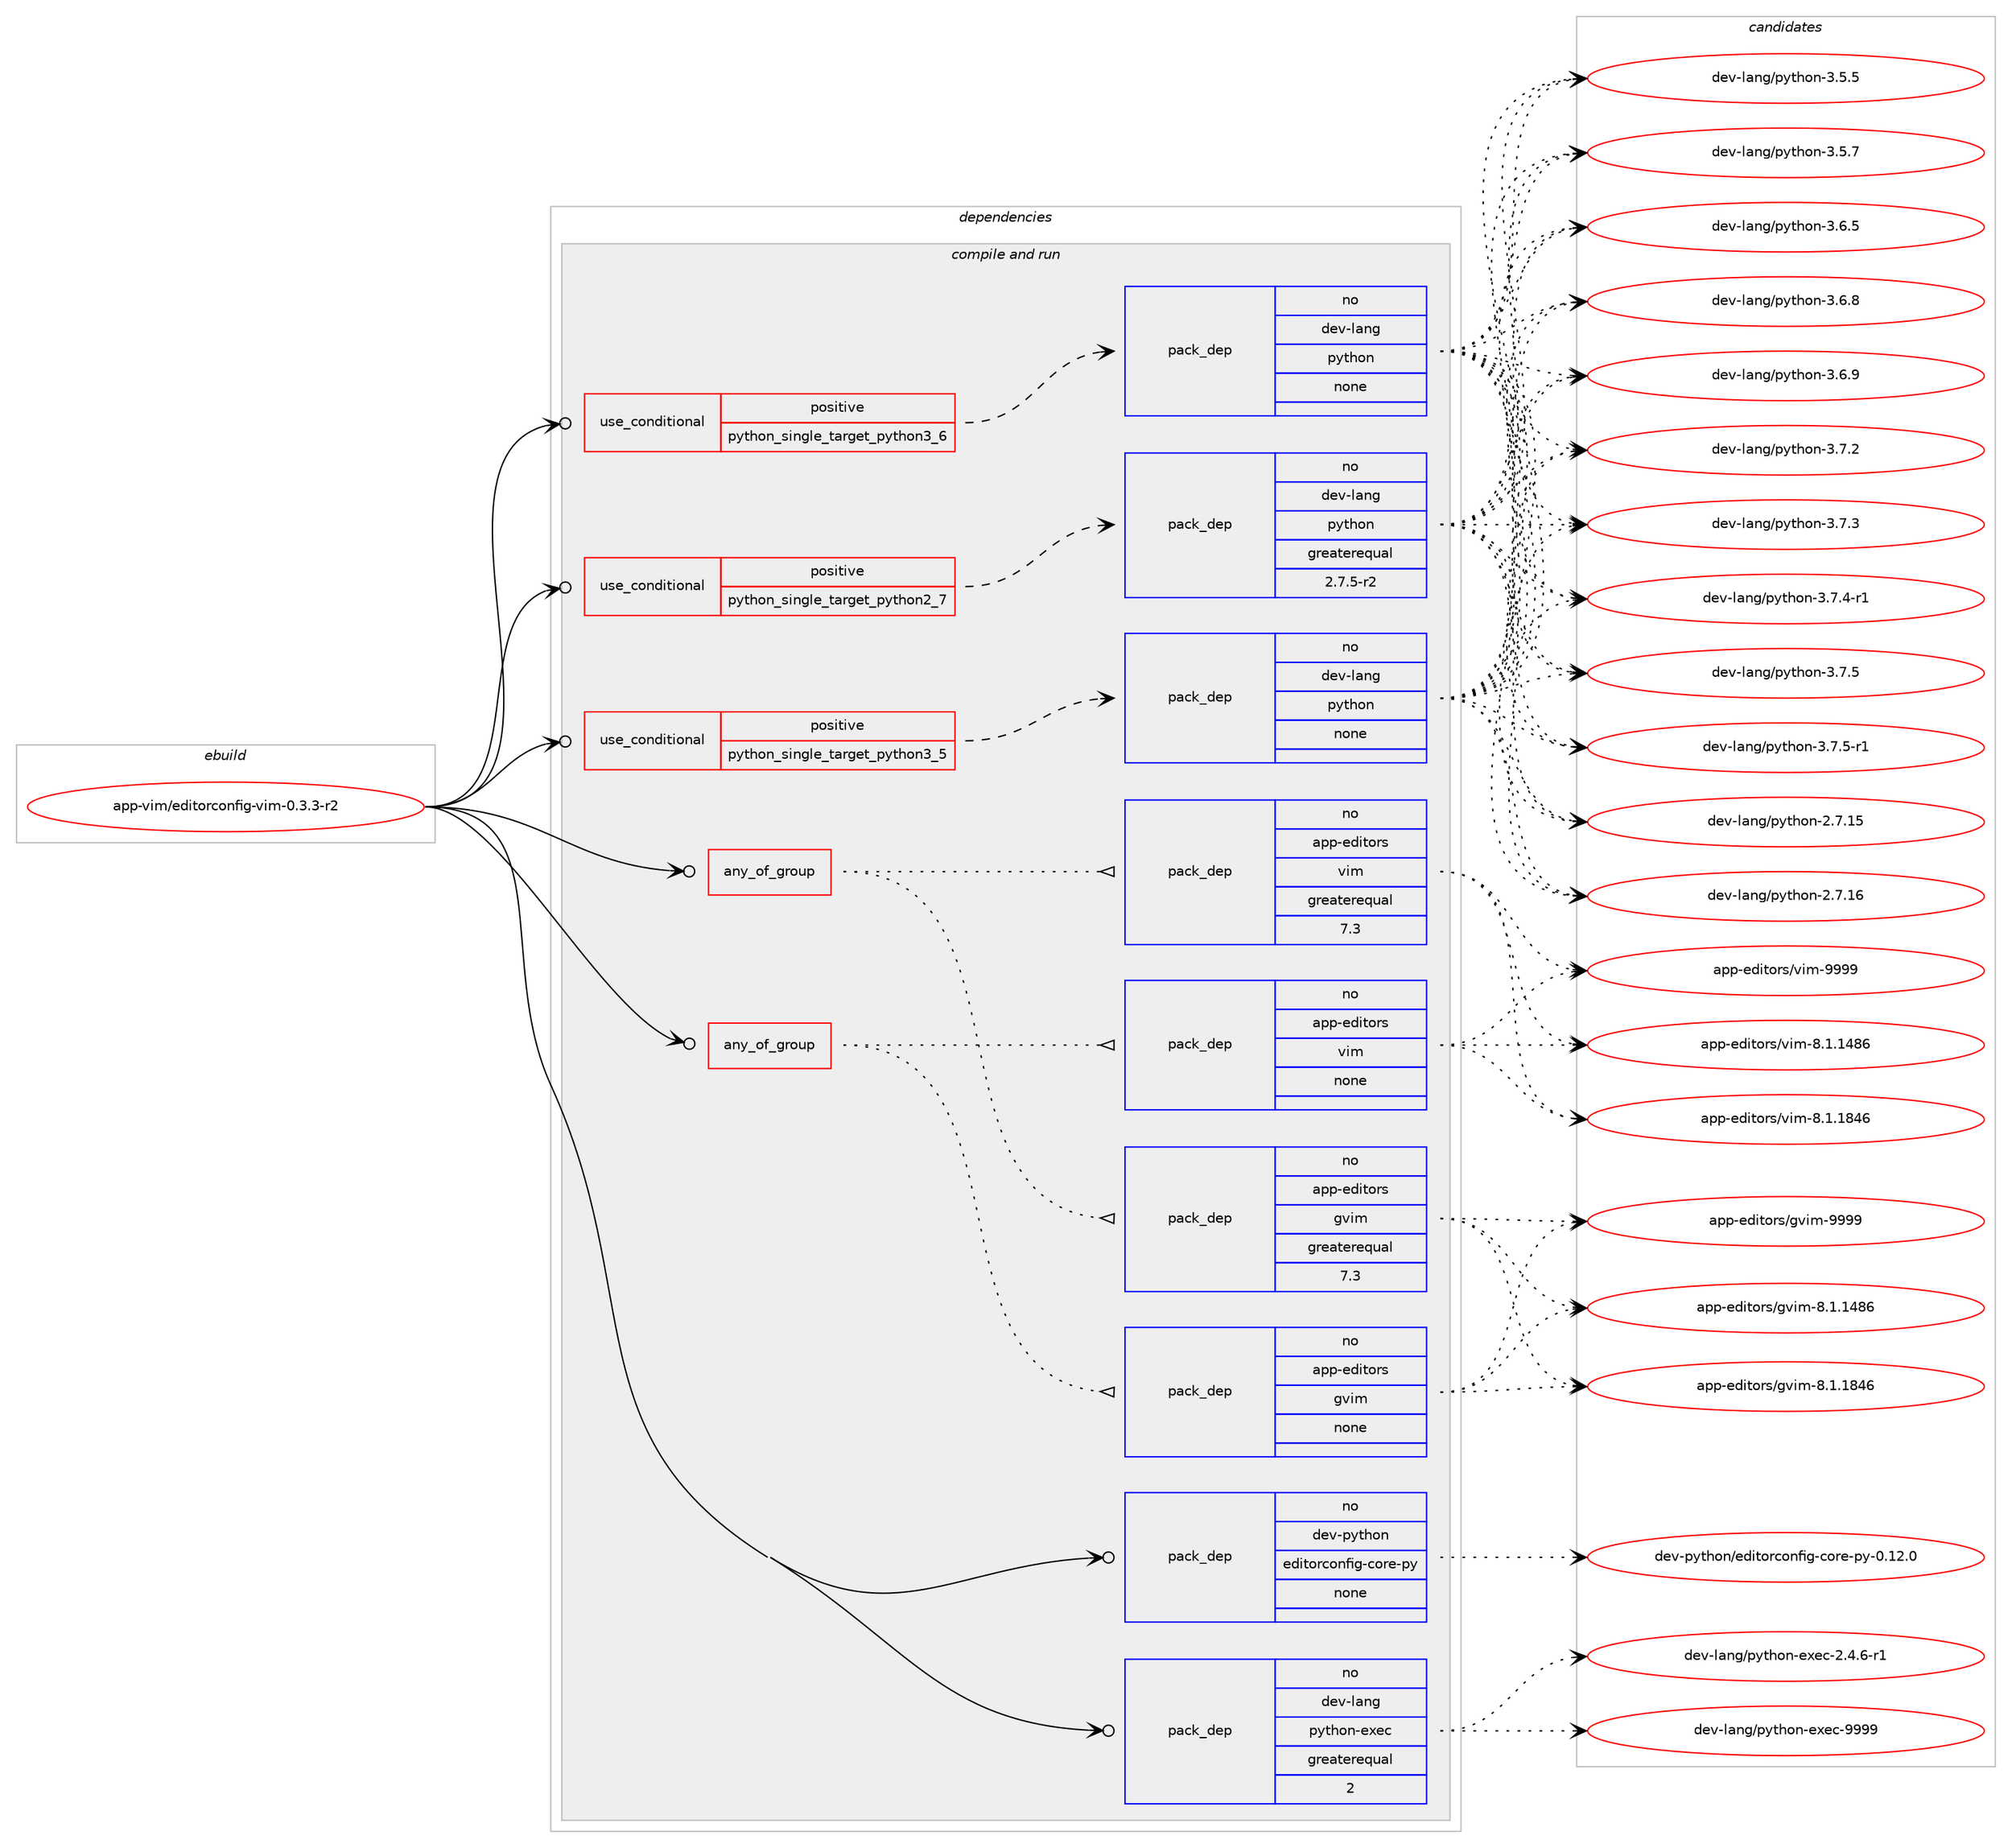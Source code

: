 digraph prolog {

# *************
# Graph options
# *************

newrank=true;
concentrate=true;
compound=true;
graph [rankdir=LR,fontname=Helvetica,fontsize=10,ranksep=1.5];#, ranksep=2.5, nodesep=0.2];
edge  [arrowhead=vee];
node  [fontname=Helvetica,fontsize=10];

# **********
# The ebuild
# **********

subgraph cluster_leftcol {
color=gray;
rank=same;
label=<<i>ebuild</i>>;
id [label="app-vim/editorconfig-vim-0.3.3-r2", color=red, width=4, href="../app-vim/editorconfig-vim-0.3.3-r2.svg"];
}

# ****************
# The dependencies
# ****************

subgraph cluster_midcol {
color=gray;
label=<<i>dependencies</i>>;
subgraph cluster_compile {
fillcolor="#eeeeee";
style=filled;
label=<<i>compile</i>>;
}
subgraph cluster_compileandrun {
fillcolor="#eeeeee";
style=filled;
label=<<i>compile and run</i>>;
subgraph any9034 {
dependency513752 [label=<<TABLE BORDER="0" CELLBORDER="1" CELLSPACING="0" CELLPADDING="4"><TR><TD CELLPADDING="10">any_of_group</TD></TR></TABLE>>, shape=none, color=red];subgraph pack382192 {
dependency513753 [label=<<TABLE BORDER="0" CELLBORDER="1" CELLSPACING="0" CELLPADDING="4" WIDTH="220"><TR><TD ROWSPAN="6" CELLPADDING="30">pack_dep</TD></TR><TR><TD WIDTH="110">no</TD></TR><TR><TD>app-editors</TD></TR><TR><TD>vim</TD></TR><TR><TD>greaterequal</TD></TR><TR><TD>7.3</TD></TR></TABLE>>, shape=none, color=blue];
}
dependency513752:e -> dependency513753:w [weight=20,style="dotted",arrowhead="oinv"];
subgraph pack382193 {
dependency513754 [label=<<TABLE BORDER="0" CELLBORDER="1" CELLSPACING="0" CELLPADDING="4" WIDTH="220"><TR><TD ROWSPAN="6" CELLPADDING="30">pack_dep</TD></TR><TR><TD WIDTH="110">no</TD></TR><TR><TD>app-editors</TD></TR><TR><TD>gvim</TD></TR><TR><TD>greaterequal</TD></TR><TR><TD>7.3</TD></TR></TABLE>>, shape=none, color=blue];
}
dependency513752:e -> dependency513754:w [weight=20,style="dotted",arrowhead="oinv"];
}
id:e -> dependency513752:w [weight=20,style="solid",arrowhead="odotvee"];
subgraph any9035 {
dependency513755 [label=<<TABLE BORDER="0" CELLBORDER="1" CELLSPACING="0" CELLPADDING="4"><TR><TD CELLPADDING="10">any_of_group</TD></TR></TABLE>>, shape=none, color=red];subgraph pack382194 {
dependency513756 [label=<<TABLE BORDER="0" CELLBORDER="1" CELLSPACING="0" CELLPADDING="4" WIDTH="220"><TR><TD ROWSPAN="6" CELLPADDING="30">pack_dep</TD></TR><TR><TD WIDTH="110">no</TD></TR><TR><TD>app-editors</TD></TR><TR><TD>vim</TD></TR><TR><TD>none</TD></TR><TR><TD></TD></TR></TABLE>>, shape=none, color=blue];
}
dependency513755:e -> dependency513756:w [weight=20,style="dotted",arrowhead="oinv"];
subgraph pack382195 {
dependency513757 [label=<<TABLE BORDER="0" CELLBORDER="1" CELLSPACING="0" CELLPADDING="4" WIDTH="220"><TR><TD ROWSPAN="6" CELLPADDING="30">pack_dep</TD></TR><TR><TD WIDTH="110">no</TD></TR><TR><TD>app-editors</TD></TR><TR><TD>gvim</TD></TR><TR><TD>none</TD></TR><TR><TD></TD></TR></TABLE>>, shape=none, color=blue];
}
dependency513755:e -> dependency513757:w [weight=20,style="dotted",arrowhead="oinv"];
}
id:e -> dependency513755:w [weight=20,style="solid",arrowhead="odotvee"];
subgraph cond122198 {
dependency513758 [label=<<TABLE BORDER="0" CELLBORDER="1" CELLSPACING="0" CELLPADDING="4"><TR><TD ROWSPAN="3" CELLPADDING="10">use_conditional</TD></TR><TR><TD>positive</TD></TR><TR><TD>python_single_target_python2_7</TD></TR></TABLE>>, shape=none, color=red];
subgraph pack382196 {
dependency513759 [label=<<TABLE BORDER="0" CELLBORDER="1" CELLSPACING="0" CELLPADDING="4" WIDTH="220"><TR><TD ROWSPAN="6" CELLPADDING="30">pack_dep</TD></TR><TR><TD WIDTH="110">no</TD></TR><TR><TD>dev-lang</TD></TR><TR><TD>python</TD></TR><TR><TD>greaterequal</TD></TR><TR><TD>2.7.5-r2</TD></TR></TABLE>>, shape=none, color=blue];
}
dependency513758:e -> dependency513759:w [weight=20,style="dashed",arrowhead="vee"];
}
id:e -> dependency513758:w [weight=20,style="solid",arrowhead="odotvee"];
subgraph cond122199 {
dependency513760 [label=<<TABLE BORDER="0" CELLBORDER="1" CELLSPACING="0" CELLPADDING="4"><TR><TD ROWSPAN="3" CELLPADDING="10">use_conditional</TD></TR><TR><TD>positive</TD></TR><TR><TD>python_single_target_python3_5</TD></TR></TABLE>>, shape=none, color=red];
subgraph pack382197 {
dependency513761 [label=<<TABLE BORDER="0" CELLBORDER="1" CELLSPACING="0" CELLPADDING="4" WIDTH="220"><TR><TD ROWSPAN="6" CELLPADDING="30">pack_dep</TD></TR><TR><TD WIDTH="110">no</TD></TR><TR><TD>dev-lang</TD></TR><TR><TD>python</TD></TR><TR><TD>none</TD></TR><TR><TD></TD></TR></TABLE>>, shape=none, color=blue];
}
dependency513760:e -> dependency513761:w [weight=20,style="dashed",arrowhead="vee"];
}
id:e -> dependency513760:w [weight=20,style="solid",arrowhead="odotvee"];
subgraph cond122200 {
dependency513762 [label=<<TABLE BORDER="0" CELLBORDER="1" CELLSPACING="0" CELLPADDING="4"><TR><TD ROWSPAN="3" CELLPADDING="10">use_conditional</TD></TR><TR><TD>positive</TD></TR><TR><TD>python_single_target_python3_6</TD></TR></TABLE>>, shape=none, color=red];
subgraph pack382198 {
dependency513763 [label=<<TABLE BORDER="0" CELLBORDER="1" CELLSPACING="0" CELLPADDING="4" WIDTH="220"><TR><TD ROWSPAN="6" CELLPADDING="30">pack_dep</TD></TR><TR><TD WIDTH="110">no</TD></TR><TR><TD>dev-lang</TD></TR><TR><TD>python</TD></TR><TR><TD>none</TD></TR><TR><TD></TD></TR></TABLE>>, shape=none, color=blue];
}
dependency513762:e -> dependency513763:w [weight=20,style="dashed",arrowhead="vee"];
}
id:e -> dependency513762:w [weight=20,style="solid",arrowhead="odotvee"];
subgraph pack382199 {
dependency513764 [label=<<TABLE BORDER="0" CELLBORDER="1" CELLSPACING="0" CELLPADDING="4" WIDTH="220"><TR><TD ROWSPAN="6" CELLPADDING="30">pack_dep</TD></TR><TR><TD WIDTH="110">no</TD></TR><TR><TD>dev-lang</TD></TR><TR><TD>python-exec</TD></TR><TR><TD>greaterequal</TD></TR><TR><TD>2</TD></TR></TABLE>>, shape=none, color=blue];
}
id:e -> dependency513764:w [weight=20,style="solid",arrowhead="odotvee"];
subgraph pack382200 {
dependency513765 [label=<<TABLE BORDER="0" CELLBORDER="1" CELLSPACING="0" CELLPADDING="4" WIDTH="220"><TR><TD ROWSPAN="6" CELLPADDING="30">pack_dep</TD></TR><TR><TD WIDTH="110">no</TD></TR><TR><TD>dev-python</TD></TR><TR><TD>editorconfig-core-py</TD></TR><TR><TD>none</TD></TR><TR><TD></TD></TR></TABLE>>, shape=none, color=blue];
}
id:e -> dependency513765:w [weight=20,style="solid",arrowhead="odotvee"];
}
subgraph cluster_run {
fillcolor="#eeeeee";
style=filled;
label=<<i>run</i>>;
}
}

# **************
# The candidates
# **************

subgraph cluster_choices {
rank=same;
color=gray;
label=<<i>candidates</i>>;

subgraph choice382192 {
color=black;
nodesep=1;
choice971121124510110010511611111411547118105109455646494649525654 [label="app-editors/vim-8.1.1486", color=red, width=4,href="../app-editors/vim-8.1.1486.svg"];
choice971121124510110010511611111411547118105109455646494649565254 [label="app-editors/vim-8.1.1846", color=red, width=4,href="../app-editors/vim-8.1.1846.svg"];
choice9711211245101100105116111114115471181051094557575757 [label="app-editors/vim-9999", color=red, width=4,href="../app-editors/vim-9999.svg"];
dependency513753:e -> choice971121124510110010511611111411547118105109455646494649525654:w [style=dotted,weight="100"];
dependency513753:e -> choice971121124510110010511611111411547118105109455646494649565254:w [style=dotted,weight="100"];
dependency513753:e -> choice9711211245101100105116111114115471181051094557575757:w [style=dotted,weight="100"];
}
subgraph choice382193 {
color=black;
nodesep=1;
choice971121124510110010511611111411547103118105109455646494649525654 [label="app-editors/gvim-8.1.1486", color=red, width=4,href="../app-editors/gvim-8.1.1486.svg"];
choice971121124510110010511611111411547103118105109455646494649565254 [label="app-editors/gvim-8.1.1846", color=red, width=4,href="../app-editors/gvim-8.1.1846.svg"];
choice9711211245101100105116111114115471031181051094557575757 [label="app-editors/gvim-9999", color=red, width=4,href="../app-editors/gvim-9999.svg"];
dependency513754:e -> choice971121124510110010511611111411547103118105109455646494649525654:w [style=dotted,weight="100"];
dependency513754:e -> choice971121124510110010511611111411547103118105109455646494649565254:w [style=dotted,weight="100"];
dependency513754:e -> choice9711211245101100105116111114115471031181051094557575757:w [style=dotted,weight="100"];
}
subgraph choice382194 {
color=black;
nodesep=1;
choice971121124510110010511611111411547118105109455646494649525654 [label="app-editors/vim-8.1.1486", color=red, width=4,href="../app-editors/vim-8.1.1486.svg"];
choice971121124510110010511611111411547118105109455646494649565254 [label="app-editors/vim-8.1.1846", color=red, width=4,href="../app-editors/vim-8.1.1846.svg"];
choice9711211245101100105116111114115471181051094557575757 [label="app-editors/vim-9999", color=red, width=4,href="../app-editors/vim-9999.svg"];
dependency513756:e -> choice971121124510110010511611111411547118105109455646494649525654:w [style=dotted,weight="100"];
dependency513756:e -> choice971121124510110010511611111411547118105109455646494649565254:w [style=dotted,weight="100"];
dependency513756:e -> choice9711211245101100105116111114115471181051094557575757:w [style=dotted,weight="100"];
}
subgraph choice382195 {
color=black;
nodesep=1;
choice971121124510110010511611111411547103118105109455646494649525654 [label="app-editors/gvim-8.1.1486", color=red, width=4,href="../app-editors/gvim-8.1.1486.svg"];
choice971121124510110010511611111411547103118105109455646494649565254 [label="app-editors/gvim-8.1.1846", color=red, width=4,href="../app-editors/gvim-8.1.1846.svg"];
choice9711211245101100105116111114115471031181051094557575757 [label="app-editors/gvim-9999", color=red, width=4,href="../app-editors/gvim-9999.svg"];
dependency513757:e -> choice971121124510110010511611111411547103118105109455646494649525654:w [style=dotted,weight="100"];
dependency513757:e -> choice971121124510110010511611111411547103118105109455646494649565254:w [style=dotted,weight="100"];
dependency513757:e -> choice9711211245101100105116111114115471031181051094557575757:w [style=dotted,weight="100"];
}
subgraph choice382196 {
color=black;
nodesep=1;
choice10010111845108971101034711212111610411111045504655464953 [label="dev-lang/python-2.7.15", color=red, width=4,href="../dev-lang/python-2.7.15.svg"];
choice10010111845108971101034711212111610411111045504655464954 [label="dev-lang/python-2.7.16", color=red, width=4,href="../dev-lang/python-2.7.16.svg"];
choice100101118451089711010347112121116104111110455146534653 [label="dev-lang/python-3.5.5", color=red, width=4,href="../dev-lang/python-3.5.5.svg"];
choice100101118451089711010347112121116104111110455146534655 [label="dev-lang/python-3.5.7", color=red, width=4,href="../dev-lang/python-3.5.7.svg"];
choice100101118451089711010347112121116104111110455146544653 [label="dev-lang/python-3.6.5", color=red, width=4,href="../dev-lang/python-3.6.5.svg"];
choice100101118451089711010347112121116104111110455146544656 [label="dev-lang/python-3.6.8", color=red, width=4,href="../dev-lang/python-3.6.8.svg"];
choice100101118451089711010347112121116104111110455146544657 [label="dev-lang/python-3.6.9", color=red, width=4,href="../dev-lang/python-3.6.9.svg"];
choice100101118451089711010347112121116104111110455146554650 [label="dev-lang/python-3.7.2", color=red, width=4,href="../dev-lang/python-3.7.2.svg"];
choice100101118451089711010347112121116104111110455146554651 [label="dev-lang/python-3.7.3", color=red, width=4,href="../dev-lang/python-3.7.3.svg"];
choice1001011184510897110103471121211161041111104551465546524511449 [label="dev-lang/python-3.7.4-r1", color=red, width=4,href="../dev-lang/python-3.7.4-r1.svg"];
choice100101118451089711010347112121116104111110455146554653 [label="dev-lang/python-3.7.5", color=red, width=4,href="../dev-lang/python-3.7.5.svg"];
choice1001011184510897110103471121211161041111104551465546534511449 [label="dev-lang/python-3.7.5-r1", color=red, width=4,href="../dev-lang/python-3.7.5-r1.svg"];
dependency513759:e -> choice10010111845108971101034711212111610411111045504655464953:w [style=dotted,weight="100"];
dependency513759:e -> choice10010111845108971101034711212111610411111045504655464954:w [style=dotted,weight="100"];
dependency513759:e -> choice100101118451089711010347112121116104111110455146534653:w [style=dotted,weight="100"];
dependency513759:e -> choice100101118451089711010347112121116104111110455146534655:w [style=dotted,weight="100"];
dependency513759:e -> choice100101118451089711010347112121116104111110455146544653:w [style=dotted,weight="100"];
dependency513759:e -> choice100101118451089711010347112121116104111110455146544656:w [style=dotted,weight="100"];
dependency513759:e -> choice100101118451089711010347112121116104111110455146544657:w [style=dotted,weight="100"];
dependency513759:e -> choice100101118451089711010347112121116104111110455146554650:w [style=dotted,weight="100"];
dependency513759:e -> choice100101118451089711010347112121116104111110455146554651:w [style=dotted,weight="100"];
dependency513759:e -> choice1001011184510897110103471121211161041111104551465546524511449:w [style=dotted,weight="100"];
dependency513759:e -> choice100101118451089711010347112121116104111110455146554653:w [style=dotted,weight="100"];
dependency513759:e -> choice1001011184510897110103471121211161041111104551465546534511449:w [style=dotted,weight="100"];
}
subgraph choice382197 {
color=black;
nodesep=1;
choice10010111845108971101034711212111610411111045504655464953 [label="dev-lang/python-2.7.15", color=red, width=4,href="../dev-lang/python-2.7.15.svg"];
choice10010111845108971101034711212111610411111045504655464954 [label="dev-lang/python-2.7.16", color=red, width=4,href="../dev-lang/python-2.7.16.svg"];
choice100101118451089711010347112121116104111110455146534653 [label="dev-lang/python-3.5.5", color=red, width=4,href="../dev-lang/python-3.5.5.svg"];
choice100101118451089711010347112121116104111110455146534655 [label="dev-lang/python-3.5.7", color=red, width=4,href="../dev-lang/python-3.5.7.svg"];
choice100101118451089711010347112121116104111110455146544653 [label="dev-lang/python-3.6.5", color=red, width=4,href="../dev-lang/python-3.6.5.svg"];
choice100101118451089711010347112121116104111110455146544656 [label="dev-lang/python-3.6.8", color=red, width=4,href="../dev-lang/python-3.6.8.svg"];
choice100101118451089711010347112121116104111110455146544657 [label="dev-lang/python-3.6.9", color=red, width=4,href="../dev-lang/python-3.6.9.svg"];
choice100101118451089711010347112121116104111110455146554650 [label="dev-lang/python-3.7.2", color=red, width=4,href="../dev-lang/python-3.7.2.svg"];
choice100101118451089711010347112121116104111110455146554651 [label="dev-lang/python-3.7.3", color=red, width=4,href="../dev-lang/python-3.7.3.svg"];
choice1001011184510897110103471121211161041111104551465546524511449 [label="dev-lang/python-3.7.4-r1", color=red, width=4,href="../dev-lang/python-3.7.4-r1.svg"];
choice100101118451089711010347112121116104111110455146554653 [label="dev-lang/python-3.7.5", color=red, width=4,href="../dev-lang/python-3.7.5.svg"];
choice1001011184510897110103471121211161041111104551465546534511449 [label="dev-lang/python-3.7.5-r1", color=red, width=4,href="../dev-lang/python-3.7.5-r1.svg"];
dependency513761:e -> choice10010111845108971101034711212111610411111045504655464953:w [style=dotted,weight="100"];
dependency513761:e -> choice10010111845108971101034711212111610411111045504655464954:w [style=dotted,weight="100"];
dependency513761:e -> choice100101118451089711010347112121116104111110455146534653:w [style=dotted,weight="100"];
dependency513761:e -> choice100101118451089711010347112121116104111110455146534655:w [style=dotted,weight="100"];
dependency513761:e -> choice100101118451089711010347112121116104111110455146544653:w [style=dotted,weight="100"];
dependency513761:e -> choice100101118451089711010347112121116104111110455146544656:w [style=dotted,weight="100"];
dependency513761:e -> choice100101118451089711010347112121116104111110455146544657:w [style=dotted,weight="100"];
dependency513761:e -> choice100101118451089711010347112121116104111110455146554650:w [style=dotted,weight="100"];
dependency513761:e -> choice100101118451089711010347112121116104111110455146554651:w [style=dotted,weight="100"];
dependency513761:e -> choice1001011184510897110103471121211161041111104551465546524511449:w [style=dotted,weight="100"];
dependency513761:e -> choice100101118451089711010347112121116104111110455146554653:w [style=dotted,weight="100"];
dependency513761:e -> choice1001011184510897110103471121211161041111104551465546534511449:w [style=dotted,weight="100"];
}
subgraph choice382198 {
color=black;
nodesep=1;
choice10010111845108971101034711212111610411111045504655464953 [label="dev-lang/python-2.7.15", color=red, width=4,href="../dev-lang/python-2.7.15.svg"];
choice10010111845108971101034711212111610411111045504655464954 [label="dev-lang/python-2.7.16", color=red, width=4,href="../dev-lang/python-2.7.16.svg"];
choice100101118451089711010347112121116104111110455146534653 [label="dev-lang/python-3.5.5", color=red, width=4,href="../dev-lang/python-3.5.5.svg"];
choice100101118451089711010347112121116104111110455146534655 [label="dev-lang/python-3.5.7", color=red, width=4,href="../dev-lang/python-3.5.7.svg"];
choice100101118451089711010347112121116104111110455146544653 [label="dev-lang/python-3.6.5", color=red, width=4,href="../dev-lang/python-3.6.5.svg"];
choice100101118451089711010347112121116104111110455146544656 [label="dev-lang/python-3.6.8", color=red, width=4,href="../dev-lang/python-3.6.8.svg"];
choice100101118451089711010347112121116104111110455146544657 [label="dev-lang/python-3.6.9", color=red, width=4,href="../dev-lang/python-3.6.9.svg"];
choice100101118451089711010347112121116104111110455146554650 [label="dev-lang/python-3.7.2", color=red, width=4,href="../dev-lang/python-3.7.2.svg"];
choice100101118451089711010347112121116104111110455146554651 [label="dev-lang/python-3.7.3", color=red, width=4,href="../dev-lang/python-3.7.3.svg"];
choice1001011184510897110103471121211161041111104551465546524511449 [label="dev-lang/python-3.7.4-r1", color=red, width=4,href="../dev-lang/python-3.7.4-r1.svg"];
choice100101118451089711010347112121116104111110455146554653 [label="dev-lang/python-3.7.5", color=red, width=4,href="../dev-lang/python-3.7.5.svg"];
choice1001011184510897110103471121211161041111104551465546534511449 [label="dev-lang/python-3.7.5-r1", color=red, width=4,href="../dev-lang/python-3.7.5-r1.svg"];
dependency513763:e -> choice10010111845108971101034711212111610411111045504655464953:w [style=dotted,weight="100"];
dependency513763:e -> choice10010111845108971101034711212111610411111045504655464954:w [style=dotted,weight="100"];
dependency513763:e -> choice100101118451089711010347112121116104111110455146534653:w [style=dotted,weight="100"];
dependency513763:e -> choice100101118451089711010347112121116104111110455146534655:w [style=dotted,weight="100"];
dependency513763:e -> choice100101118451089711010347112121116104111110455146544653:w [style=dotted,weight="100"];
dependency513763:e -> choice100101118451089711010347112121116104111110455146544656:w [style=dotted,weight="100"];
dependency513763:e -> choice100101118451089711010347112121116104111110455146544657:w [style=dotted,weight="100"];
dependency513763:e -> choice100101118451089711010347112121116104111110455146554650:w [style=dotted,weight="100"];
dependency513763:e -> choice100101118451089711010347112121116104111110455146554651:w [style=dotted,weight="100"];
dependency513763:e -> choice1001011184510897110103471121211161041111104551465546524511449:w [style=dotted,weight="100"];
dependency513763:e -> choice100101118451089711010347112121116104111110455146554653:w [style=dotted,weight="100"];
dependency513763:e -> choice1001011184510897110103471121211161041111104551465546534511449:w [style=dotted,weight="100"];
}
subgraph choice382199 {
color=black;
nodesep=1;
choice10010111845108971101034711212111610411111045101120101994550465246544511449 [label="dev-lang/python-exec-2.4.6-r1", color=red, width=4,href="../dev-lang/python-exec-2.4.6-r1.svg"];
choice10010111845108971101034711212111610411111045101120101994557575757 [label="dev-lang/python-exec-9999", color=red, width=4,href="../dev-lang/python-exec-9999.svg"];
dependency513764:e -> choice10010111845108971101034711212111610411111045101120101994550465246544511449:w [style=dotted,weight="100"];
dependency513764:e -> choice10010111845108971101034711212111610411111045101120101994557575757:w [style=dotted,weight="100"];
}
subgraph choice382200 {
color=black;
nodesep=1;
choice10010111845112121116104111110471011001051161111149911111010210510345991111141014511212145484649504648 [label="dev-python/editorconfig-core-py-0.12.0", color=red, width=4,href="../dev-python/editorconfig-core-py-0.12.0.svg"];
dependency513765:e -> choice10010111845112121116104111110471011001051161111149911111010210510345991111141014511212145484649504648:w [style=dotted,weight="100"];
}
}

}
